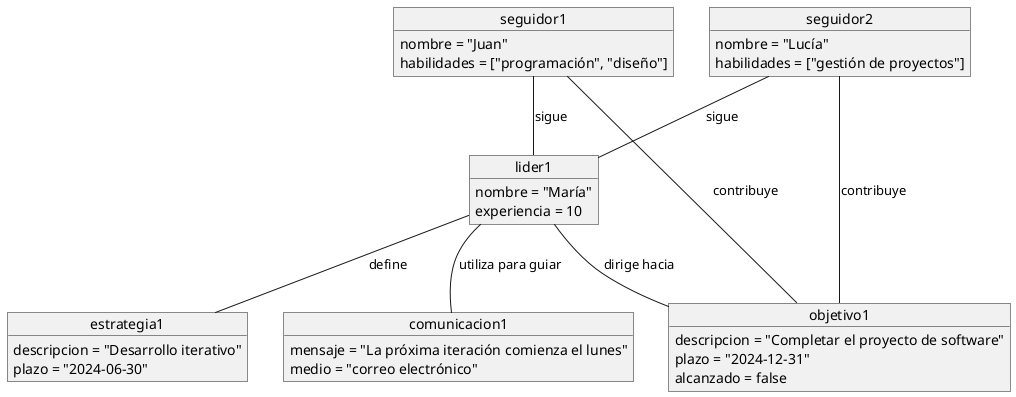 @startuml
object lider1 {
  nombre = "María"
  experiencia = 10
}

object seguidor1 {
  nombre = "Juan"
  habilidades = ["programación", "diseño"]
}

object seguidor2 {
  nombre = "Lucía"
  habilidades = ["gestión de proyectos"]
}

object objetivo1 {
  descripcion = "Completar el proyecto de software"
  plazo = "2024-12-31"
  alcanzado = false
}

object estrategia1 {
  descripcion = "Desarrollo iterativo"
  plazo = "2024-06-30"
}

object comunicacion1 {
  mensaje = "La próxima iteración comienza el lunes"
  medio = "correo electrónico"
}

lider1 -- estrategia1 : define
lider1 -- comunicacion1 : utiliza para guiar
seguidor1 -- lider1 : sigue
seguidor2 -- lider1 : sigue
seguidor1 -- objetivo1 : contribuye
seguidor2 -- objetivo1 : contribuye
lider1 -- objetivo1 : dirige hacia
@enduml
